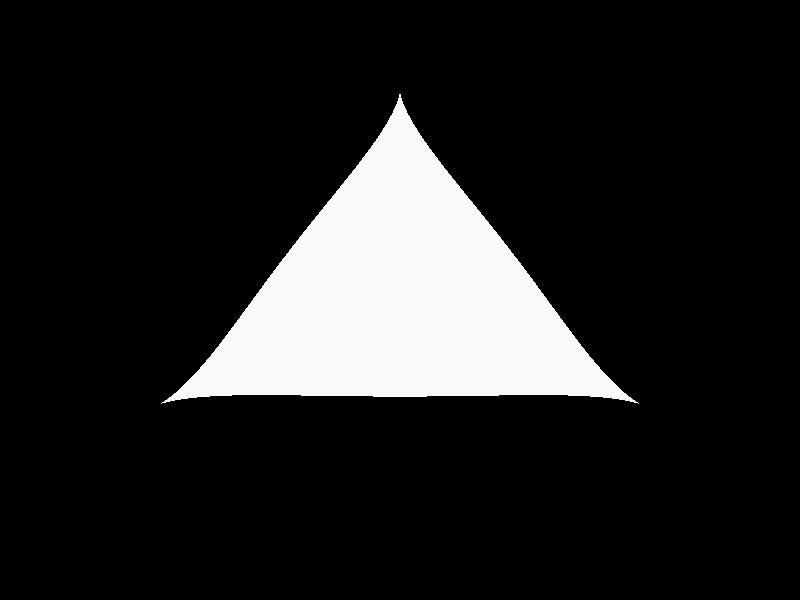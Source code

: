 #include "metals.inc"

camera {
   location <2,2,2>
   up y
   right x
   angle 60
   sky <0,0,1>
   look_at <0,0,0>
}

light_source {
  <5,0,0>
  color rgb <1,0.5,0.5>
}
light_source {
  <0,5,0>
  color rgb <0.5,1.0,0.5>
}
light_source {
  <0,0,5>
  color rgb <0.5,0.5,1.0>
}

isosurface {
   function { 
      (pow(x,2)+3) * (pow(y,2)+3) * (pow(z,2)+3) - 32*(x*y*z+1)
	}
   contained_by { 
		sphere { <0,0,0>, 2}
	}
	threshold 0.0
	accuracy 0.01
	max_gradient 200
	open
	texture { T_Chrome_5C }
}

